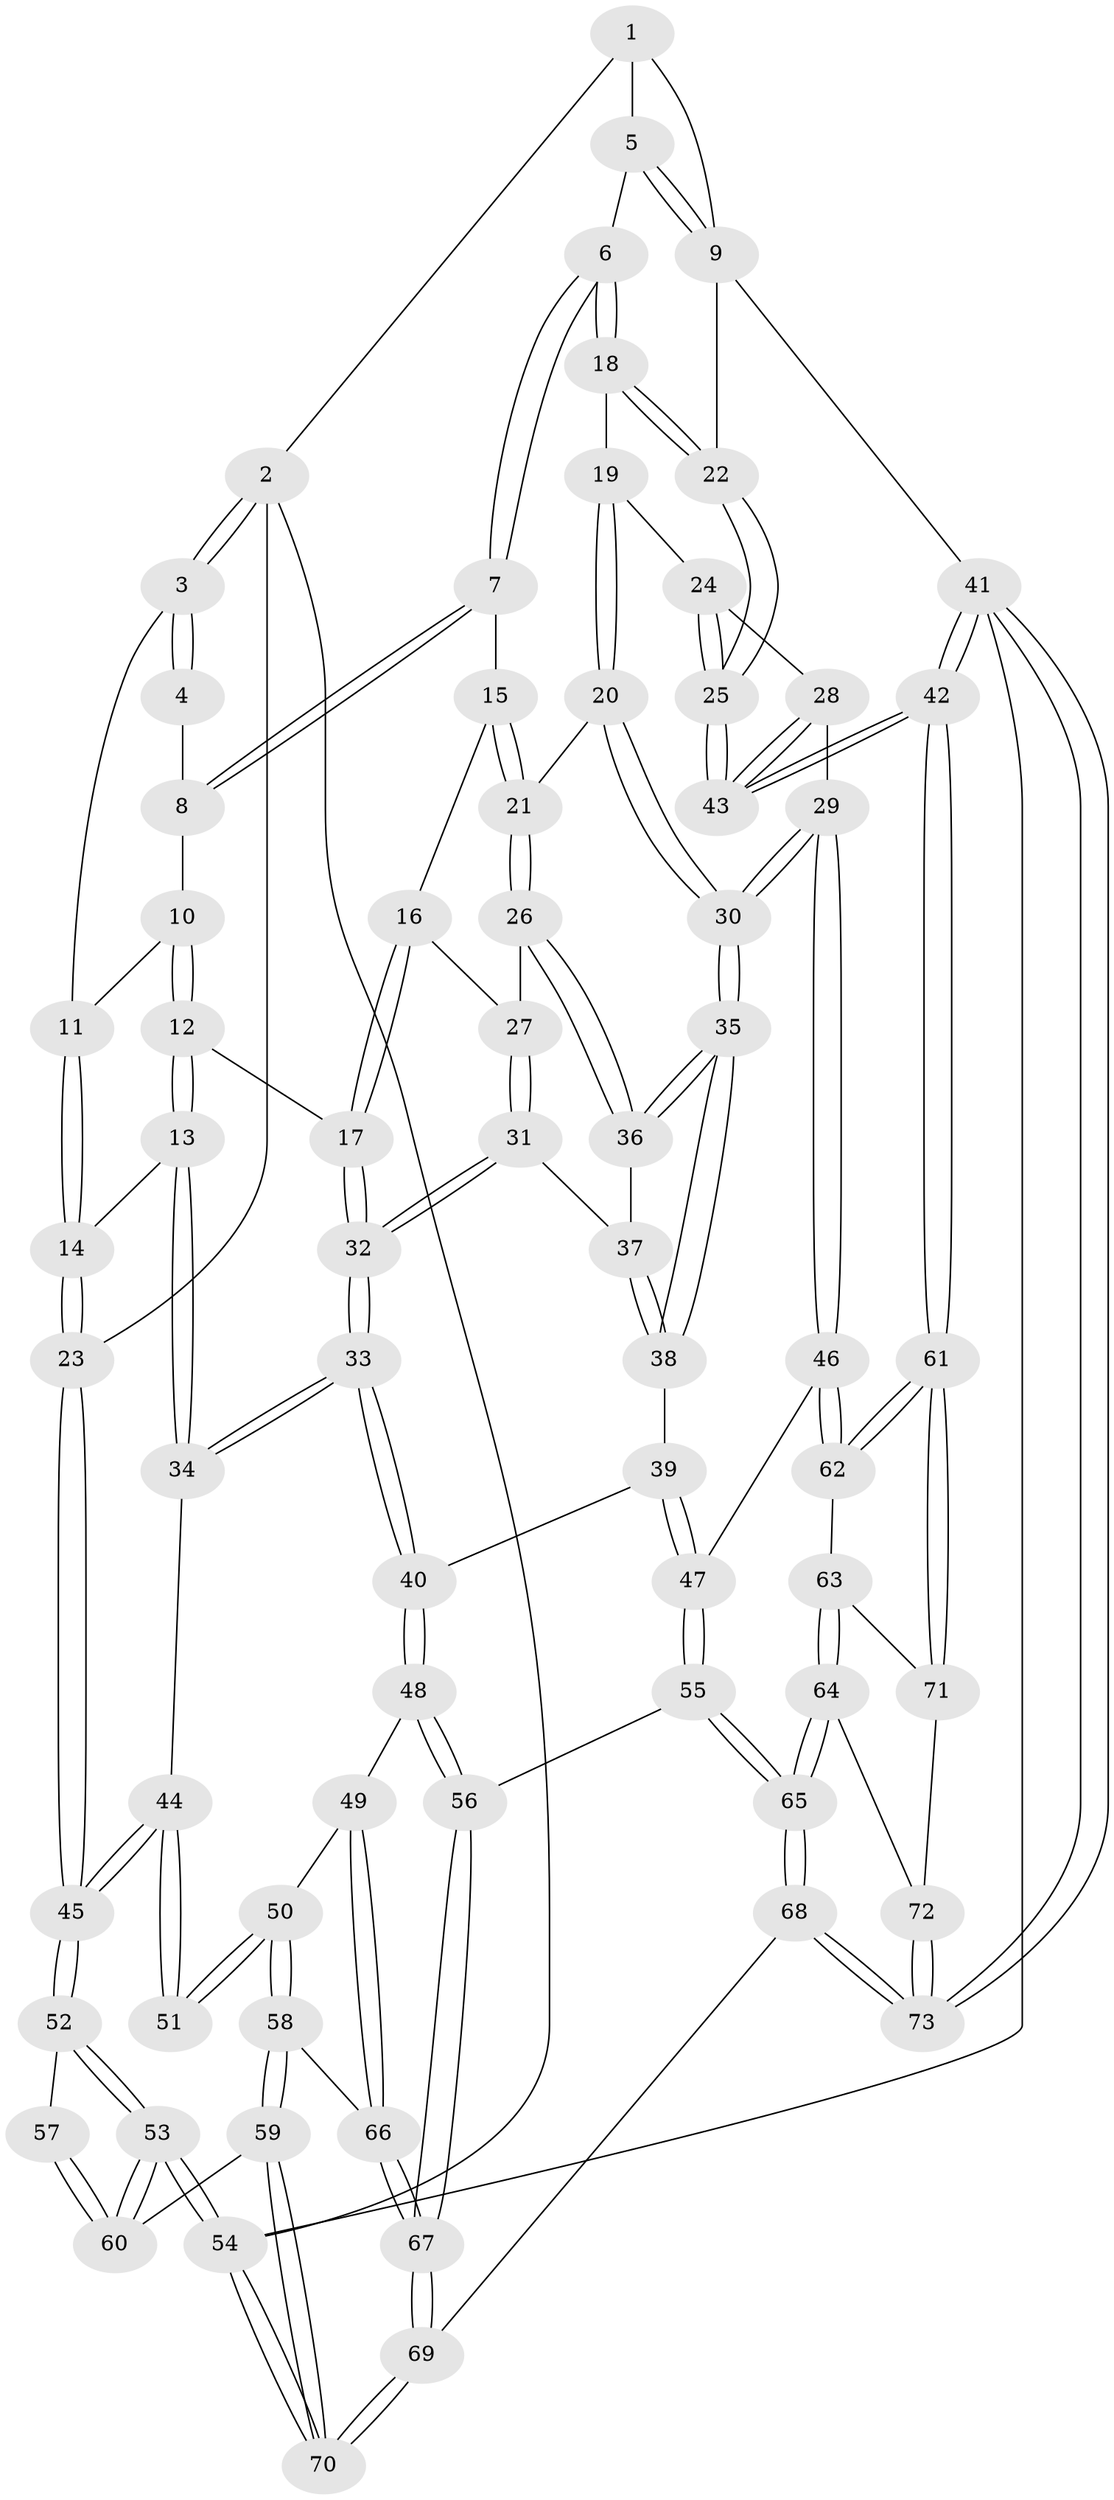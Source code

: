 // coarse degree distribution, {3: 0.5, 6: 0.09090909090909091, 4: 0.18181818181818182, 2: 0.09090909090909091, 5: 0.13636363636363635}
// Generated by graph-tools (version 1.1) at 2025/54/03/04/25 22:54:33]
// undirected, 73 vertices, 179 edges
graph export_dot {
  node [color=gray90,style=filled];
  1 [pos="+0.6432681445764538+0"];
  2 [pos="+0+0"];
  3 [pos="+0+0"];
  4 [pos="+0.40840189434170965+0"];
  5 [pos="+0.7075485443724691+0.11577103986391991"];
  6 [pos="+0.6839440364245156+0.20788266788928128"];
  7 [pos="+0.4539891861746004+0.19464644431640504"];
  8 [pos="+0.4137517874737908+0.16081963359142093"];
  9 [pos="+1+0"];
  10 [pos="+0.26956240560284733+0.2044345582029701"];
  11 [pos="+0.2520082360603119+0.19404675280641157"];
  12 [pos="+0.2571486993771309+0.31287272118783455"];
  13 [pos="+0.06897331158699686+0.40067240279468336"];
  14 [pos="+0+0.3794925263194246"];
  15 [pos="+0.44247282792603176+0.27884567341801436"];
  16 [pos="+0.3187382921909945+0.359153692453873"];
  17 [pos="+0.2958673639617605+0.359022819221328"];
  18 [pos="+0.6879534769964906+0.21659705792667902"];
  19 [pos="+0.6887928148913239+0.24560283370757527"];
  20 [pos="+0.5837452209218228+0.38059019152734536"];
  21 [pos="+0.45986495528005955+0.35541164366710254"];
  22 [pos="+1+0.26899200710067683"];
  23 [pos="+0+0.3613877810746966"];
  24 [pos="+0.6994581036094402+0.265149994227104"];
  25 [pos="+0.9911830148008515+0.5531760840720698"];
  26 [pos="+0.438756837319491+0.3996640824567418"];
  27 [pos="+0.386379837512237+0.3964826635593815"];
  28 [pos="+0.7038573725140086+0.5528573189646518"];
  29 [pos="+0.6114180592820809+0.5803019563082313"];
  30 [pos="+0.5715576797638764+0.5248297586432354"];
  31 [pos="+0.3391889583141417+0.4738003773026975"];
  32 [pos="+0.27702185633226944+0.4999092941403205"];
  33 [pos="+0.24996890193414165+0.5428288527623287"];
  34 [pos="+0.2407966658069529+0.5411563346372639"];
  35 [pos="+0.5674051829370479+0.5233300610196322"];
  36 [pos="+0.4454587890397532+0.42969131787393294"];
  37 [pos="+0.40970138717840066+0.4695730830513392"];
  38 [pos="+0.42046525339645596+0.5343736800678256"];
  39 [pos="+0.40155245834351044+0.5520448469079757"];
  40 [pos="+0.26834737383793333+0.5662790980110897"];
  41 [pos="+1+1"];
  42 [pos="+1+0.9114992213234744"];
  43 [pos="+0.9878567492908422+0.5701672924106457"];
  44 [pos="+0.1579792824116374+0.5984429889694721"];
  45 [pos="+0+0.45908723803709267"];
  46 [pos="+0.6052987183714688+0.5951314962896893"];
  47 [pos="+0.4596585492044672+0.6478835322785332"];
  48 [pos="+0.299065535495801+0.6733051646812116"];
  49 [pos="+0.2227658728445859+0.7031774323196877"];
  50 [pos="+0.12575472515107514+0.704364632295227"];
  51 [pos="+0.10736458740110864+0.6581486177279858"];
  52 [pos="+0+0.5087463325779366"];
  53 [pos="+0+0.7804589737852873"];
  54 [pos="+0+1"];
  55 [pos="+0.4159630552176583+0.6890215677678904"];
  56 [pos="+0.31252013315013705+0.688665703381607"];
  57 [pos="+0.05420621532846567+0.645969002292654"];
  58 [pos="+0.10908000136188288+0.7724157986216881"];
  59 [pos="+0.09143975553208482+0.7837231328842277"];
  60 [pos="+0.026528344652738074+0.7640031775141999"];
  61 [pos="+0.7820484731627965+0.81539443778315"];
  62 [pos="+0.6143384880612623+0.677712054397859"];
  63 [pos="+0.5477772818161872+0.8025614269287695"];
  64 [pos="+0.5271194416374988+0.8235989697323438"];
  65 [pos="+0.5034283502961443+0.838694588599436"];
  66 [pos="+0.17509789325778544+0.7970628227964975"];
  67 [pos="+0.2951051589308341+0.9057095901136479"];
  68 [pos="+0.36684132130419794+1"];
  69 [pos="+0.3442090101383133+1"];
  70 [pos="+0.02663382664249759+1"];
  71 [pos="+0.7070036164184176+0.8319247263932095"];
  72 [pos="+0.6425114904770045+0.8786027508726936"];
  73 [pos="+0.648749251861674+1"];
  1 -- 2;
  1 -- 5;
  1 -- 9;
  2 -- 3;
  2 -- 3;
  2 -- 23;
  2 -- 54;
  3 -- 4;
  3 -- 4;
  3 -- 11;
  4 -- 8;
  5 -- 6;
  5 -- 9;
  5 -- 9;
  6 -- 7;
  6 -- 7;
  6 -- 18;
  6 -- 18;
  7 -- 8;
  7 -- 8;
  7 -- 15;
  8 -- 10;
  9 -- 22;
  9 -- 41;
  10 -- 11;
  10 -- 12;
  10 -- 12;
  11 -- 14;
  11 -- 14;
  12 -- 13;
  12 -- 13;
  12 -- 17;
  13 -- 14;
  13 -- 34;
  13 -- 34;
  14 -- 23;
  14 -- 23;
  15 -- 16;
  15 -- 21;
  15 -- 21;
  16 -- 17;
  16 -- 17;
  16 -- 27;
  17 -- 32;
  17 -- 32;
  18 -- 19;
  18 -- 22;
  18 -- 22;
  19 -- 20;
  19 -- 20;
  19 -- 24;
  20 -- 21;
  20 -- 30;
  20 -- 30;
  21 -- 26;
  21 -- 26;
  22 -- 25;
  22 -- 25;
  23 -- 45;
  23 -- 45;
  24 -- 25;
  24 -- 25;
  24 -- 28;
  25 -- 43;
  25 -- 43;
  26 -- 27;
  26 -- 36;
  26 -- 36;
  27 -- 31;
  27 -- 31;
  28 -- 29;
  28 -- 43;
  28 -- 43;
  29 -- 30;
  29 -- 30;
  29 -- 46;
  29 -- 46;
  30 -- 35;
  30 -- 35;
  31 -- 32;
  31 -- 32;
  31 -- 37;
  32 -- 33;
  32 -- 33;
  33 -- 34;
  33 -- 34;
  33 -- 40;
  33 -- 40;
  34 -- 44;
  35 -- 36;
  35 -- 36;
  35 -- 38;
  35 -- 38;
  36 -- 37;
  37 -- 38;
  37 -- 38;
  38 -- 39;
  39 -- 40;
  39 -- 47;
  39 -- 47;
  40 -- 48;
  40 -- 48;
  41 -- 42;
  41 -- 42;
  41 -- 73;
  41 -- 73;
  41 -- 54;
  42 -- 43;
  42 -- 43;
  42 -- 61;
  42 -- 61;
  44 -- 45;
  44 -- 45;
  44 -- 51;
  44 -- 51;
  45 -- 52;
  45 -- 52;
  46 -- 47;
  46 -- 62;
  46 -- 62;
  47 -- 55;
  47 -- 55;
  48 -- 49;
  48 -- 56;
  48 -- 56;
  49 -- 50;
  49 -- 66;
  49 -- 66;
  50 -- 51;
  50 -- 51;
  50 -- 58;
  50 -- 58;
  52 -- 53;
  52 -- 53;
  52 -- 57;
  53 -- 54;
  53 -- 54;
  53 -- 60;
  53 -- 60;
  54 -- 70;
  54 -- 70;
  55 -- 56;
  55 -- 65;
  55 -- 65;
  56 -- 67;
  56 -- 67;
  57 -- 60;
  57 -- 60;
  58 -- 59;
  58 -- 59;
  58 -- 66;
  59 -- 60;
  59 -- 70;
  59 -- 70;
  61 -- 62;
  61 -- 62;
  61 -- 71;
  61 -- 71;
  62 -- 63;
  63 -- 64;
  63 -- 64;
  63 -- 71;
  64 -- 65;
  64 -- 65;
  64 -- 72;
  65 -- 68;
  65 -- 68;
  66 -- 67;
  66 -- 67;
  67 -- 69;
  67 -- 69;
  68 -- 69;
  68 -- 73;
  68 -- 73;
  69 -- 70;
  69 -- 70;
  71 -- 72;
  72 -- 73;
  72 -- 73;
}
